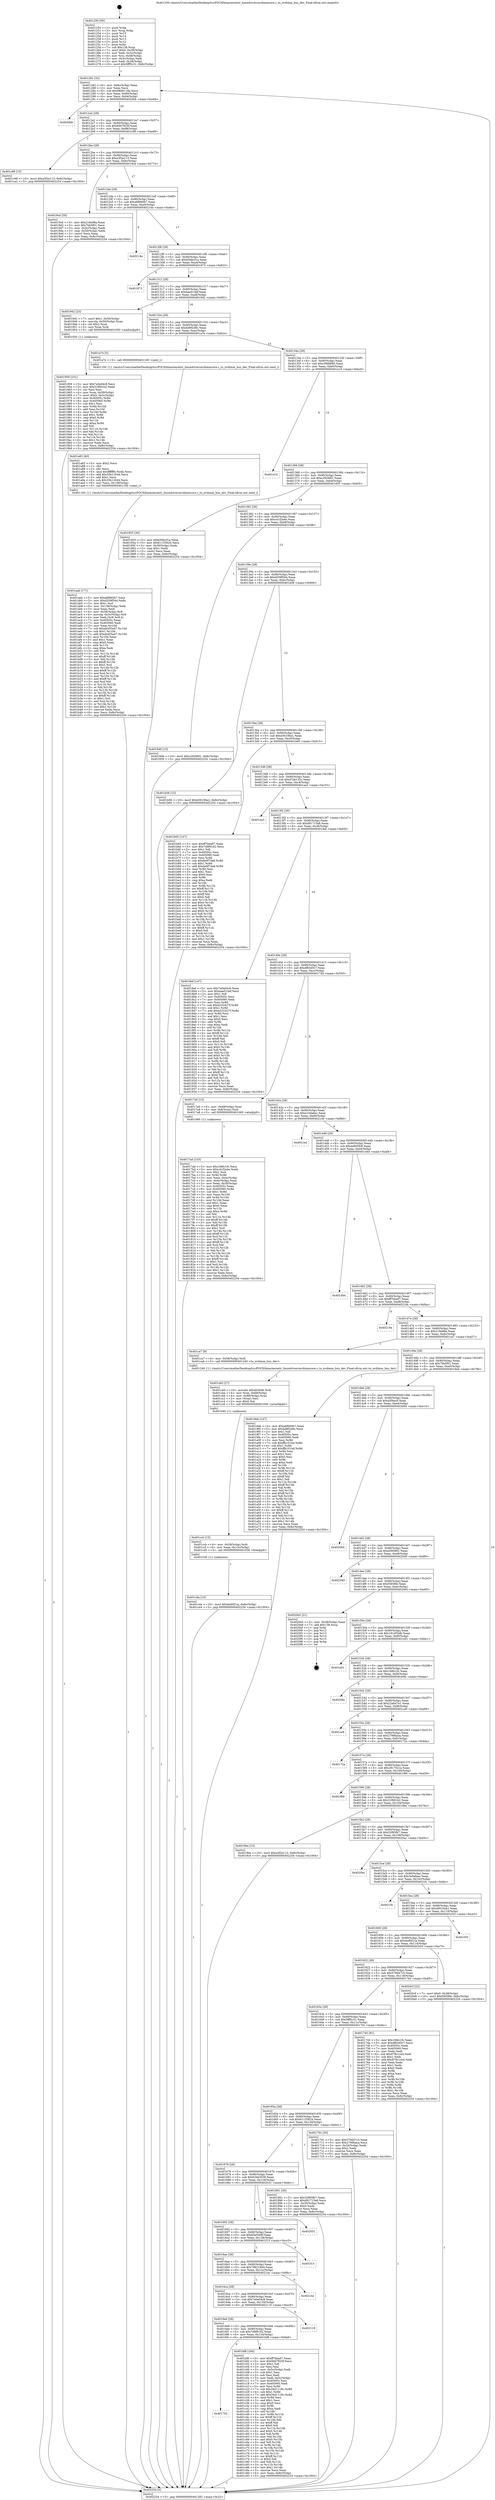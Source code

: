 digraph "0x401250" {
  label = "0x401250 (/mnt/c/Users/mathe/Desktop/tcc/POCII/binaries/extr_linuxdriversnvdimmcore.c_to_nvdimm_bus_dev_Final-ollvm.out::main(0))"
  labelloc = "t"
  node[shape=record]

  Entry [label="",width=0.3,height=0.3,shape=circle,fillcolor=black,style=filled]
  "0x401282" [label="{
     0x401282 [32]\l
     | [instrs]\l
     &nbsp;&nbsp;0x401282 \<+6\>: mov -0x8c(%rbp),%eax\l
     &nbsp;&nbsp;0x401288 \<+2\>: mov %eax,%ecx\l
     &nbsp;&nbsp;0x40128a \<+6\>: sub $0x9848118e,%ecx\l
     &nbsp;&nbsp;0x401290 \<+6\>: mov %eax,-0x90(%rbp)\l
     &nbsp;&nbsp;0x401296 \<+6\>: mov %ecx,-0x94(%rbp)\l
     &nbsp;&nbsp;0x40129c \<+6\>: je 00000000004020bb \<main+0xe6b\>\l
  }"]
  "0x4020bb" [label="{
     0x4020bb\l
  }", style=dashed]
  "0x4012a2" [label="{
     0x4012a2 [28]\l
     | [instrs]\l
     &nbsp;&nbsp;0x4012a2 \<+5\>: jmp 00000000004012a7 \<main+0x57\>\l
     &nbsp;&nbsp;0x4012a7 \<+6\>: mov -0x90(%rbp),%eax\l
     &nbsp;&nbsp;0x4012ad \<+5\>: sub $0x9dd7825f,%eax\l
     &nbsp;&nbsp;0x4012b2 \<+6\>: mov %eax,-0x98(%rbp)\l
     &nbsp;&nbsp;0x4012b8 \<+6\>: je 0000000000401c98 \<main+0xa48\>\l
  }"]
  Exit [label="",width=0.3,height=0.3,shape=circle,fillcolor=black,style=filled,peripheries=2]
  "0x401c98" [label="{
     0x401c98 [15]\l
     | [instrs]\l
     &nbsp;&nbsp;0x401c98 \<+10\>: movl $0xa3f2e113,-0x8c(%rbp)\l
     &nbsp;&nbsp;0x401ca2 \<+5\>: jmp 0000000000402254 \<main+0x1004\>\l
  }"]
  "0x4012be" [label="{
     0x4012be [28]\l
     | [instrs]\l
     &nbsp;&nbsp;0x4012be \<+5\>: jmp 00000000004012c3 \<main+0x73\>\l
     &nbsp;&nbsp;0x4012c3 \<+6\>: mov -0x90(%rbp),%eax\l
     &nbsp;&nbsp;0x4012c9 \<+5\>: sub $0xa3f2e113,%eax\l
     &nbsp;&nbsp;0x4012ce \<+6\>: mov %eax,-0x9c(%rbp)\l
     &nbsp;&nbsp;0x4012d4 \<+6\>: je 00000000004019cd \<main+0x77d\>\l
  }"]
  "0x401cda" [label="{
     0x401cda [15]\l
     | [instrs]\l
     &nbsp;&nbsp;0x401cda \<+10\>: movl $0x4ed0f1ca,-0x8c(%rbp)\l
     &nbsp;&nbsp;0x401ce4 \<+5\>: jmp 0000000000402254 \<main+0x1004\>\l
  }"]
  "0x4019cd" [label="{
     0x4019cd [30]\l
     | [instrs]\l
     &nbsp;&nbsp;0x4019cd \<+5\>: mov $0x218e98a,%eax\l
     &nbsp;&nbsp;0x4019d2 \<+5\>: mov $0x7bb5f01,%ecx\l
     &nbsp;&nbsp;0x4019d7 \<+3\>: mov -0x5c(%rbp),%edx\l
     &nbsp;&nbsp;0x4019da \<+3\>: cmp -0x50(%rbp),%edx\l
     &nbsp;&nbsp;0x4019dd \<+3\>: cmovl %ecx,%eax\l
     &nbsp;&nbsp;0x4019e0 \<+6\>: mov %eax,-0x8c(%rbp)\l
     &nbsp;&nbsp;0x4019e6 \<+5\>: jmp 0000000000402254 \<main+0x1004\>\l
  }"]
  "0x4012da" [label="{
     0x4012da [28]\l
     | [instrs]\l
     &nbsp;&nbsp;0x4012da \<+5\>: jmp 00000000004012df \<main+0x8f\>\l
     &nbsp;&nbsp;0x4012df \<+6\>: mov -0x90(%rbp),%eax\l
     &nbsp;&nbsp;0x4012e5 \<+5\>: sub $0xa6f660b7,%eax\l
     &nbsp;&nbsp;0x4012ea \<+6\>: mov %eax,-0xa0(%rbp)\l
     &nbsp;&nbsp;0x4012f0 \<+6\>: je 000000000040214a \<main+0xefa\>\l
  }"]
  "0x401ccb" [label="{
     0x401ccb [15]\l
     | [instrs]\l
     &nbsp;&nbsp;0x401ccb \<+4\>: mov -0x58(%rbp),%rdi\l
     &nbsp;&nbsp;0x401ccf \<+6\>: mov %eax,-0x13c(%rbp)\l
     &nbsp;&nbsp;0x401cd5 \<+5\>: call 0000000000401030 \<free@plt\>\l
     | [calls]\l
     &nbsp;&nbsp;0x401030 \{1\} (unknown)\l
  }"]
  "0x40214a" [label="{
     0x40214a\l
  }", style=dashed]
  "0x4012f6" [label="{
     0x4012f6 [28]\l
     | [instrs]\l
     &nbsp;&nbsp;0x4012f6 \<+5\>: jmp 00000000004012fb \<main+0xab\>\l
     &nbsp;&nbsp;0x4012fb \<+6\>: mov -0x90(%rbp),%eax\l
     &nbsp;&nbsp;0x401301 \<+5\>: sub $0xb56bcf1a,%eax\l
     &nbsp;&nbsp;0x401306 \<+6\>: mov %eax,-0xa4(%rbp)\l
     &nbsp;&nbsp;0x40130c \<+6\>: je 0000000000401873 \<main+0x623\>\l
  }"]
  "0x401cb0" [label="{
     0x401cb0 [27]\l
     | [instrs]\l
     &nbsp;&nbsp;0x401cb0 \<+10\>: movabs $0x4030d6,%rdi\l
     &nbsp;&nbsp;0x401cba \<+4\>: mov %rax,-0x68(%rbp)\l
     &nbsp;&nbsp;0x401cbe \<+4\>: mov -0x68(%rbp),%rax\l
     &nbsp;&nbsp;0x401cc2 \<+2\>: mov (%rax),%esi\l
     &nbsp;&nbsp;0x401cc4 \<+2\>: mov $0x0,%al\l
     &nbsp;&nbsp;0x401cc6 \<+5\>: call 0000000000401040 \<printf@plt\>\l
     | [calls]\l
     &nbsp;&nbsp;0x401040 \{1\} (unknown)\l
  }"]
  "0x401873" [label="{
     0x401873\l
  }", style=dashed]
  "0x401312" [label="{
     0x401312 [28]\l
     | [instrs]\l
     &nbsp;&nbsp;0x401312 \<+5\>: jmp 0000000000401317 \<main+0xc7\>\l
     &nbsp;&nbsp;0x401317 \<+6\>: mov -0x90(%rbp),%eax\l
     &nbsp;&nbsp;0x40131d \<+5\>: sub $0xbae014ef,%eax\l
     &nbsp;&nbsp;0x401322 \<+6\>: mov %eax,-0xa8(%rbp)\l
     &nbsp;&nbsp;0x401328 \<+6\>: je 0000000000401942 \<main+0x6f2\>\l
  }"]
  "0x401702" [label="{
     0x401702\l
  }", style=dashed]
  "0x401942" [label="{
     0x401942 [23]\l
     | [instrs]\l
     &nbsp;&nbsp;0x401942 \<+7\>: movl $0x1,-0x50(%rbp)\l
     &nbsp;&nbsp;0x401949 \<+4\>: movslq -0x50(%rbp),%rax\l
     &nbsp;&nbsp;0x40194d \<+4\>: shl $0x2,%rax\l
     &nbsp;&nbsp;0x401951 \<+3\>: mov %rax,%rdi\l
     &nbsp;&nbsp;0x401954 \<+5\>: call 0000000000401050 \<malloc@plt\>\l
     | [calls]\l
     &nbsp;&nbsp;0x401050 \{1\} (unknown)\l
  }"]
  "0x40132e" [label="{
     0x40132e [28]\l
     | [instrs]\l
     &nbsp;&nbsp;0x40132e \<+5\>: jmp 0000000000401333 \<main+0xe3\>\l
     &nbsp;&nbsp;0x401333 \<+6\>: mov -0x90(%rbp),%eax\l
     &nbsp;&nbsp;0x401339 \<+5\>: sub $0xbd9f2d6c,%eax\l
     &nbsp;&nbsp;0x40133e \<+6\>: mov %eax,-0xac(%rbp)\l
     &nbsp;&nbsp;0x401344 \<+6\>: je 0000000000401a7e \<main+0x82e\>\l
  }"]
  "0x401bf8" [label="{
     0x401bf8 [160]\l
     | [instrs]\l
     &nbsp;&nbsp;0x401bf8 \<+5\>: mov $0xff7bba97,%eax\l
     &nbsp;&nbsp;0x401bfd \<+5\>: mov $0x9dd7825f,%ecx\l
     &nbsp;&nbsp;0x401c02 \<+2\>: mov $0x1,%dl\l
     &nbsp;&nbsp;0x401c04 \<+2\>: xor %esi,%esi\l
     &nbsp;&nbsp;0x401c06 \<+3\>: mov -0x5c(%rbp),%edi\l
     &nbsp;&nbsp;0x401c09 \<+3\>: sub $0x1,%esi\l
     &nbsp;&nbsp;0x401c0c \<+2\>: sub %esi,%edi\l
     &nbsp;&nbsp;0x401c0e \<+3\>: mov %edi,-0x5c(%rbp)\l
     &nbsp;&nbsp;0x401c11 \<+7\>: mov 0x40505c,%esi\l
     &nbsp;&nbsp;0x401c18 \<+7\>: mov 0x405060,%edi\l
     &nbsp;&nbsp;0x401c1f \<+3\>: mov %esi,%r8d\l
     &nbsp;&nbsp;0x401c22 \<+7\>: sub $0x34d1118c,%r8d\l
     &nbsp;&nbsp;0x401c29 \<+4\>: sub $0x1,%r8d\l
     &nbsp;&nbsp;0x401c2d \<+7\>: add $0x34d1118c,%r8d\l
     &nbsp;&nbsp;0x401c34 \<+4\>: imul %r8d,%esi\l
     &nbsp;&nbsp;0x401c38 \<+3\>: and $0x1,%esi\l
     &nbsp;&nbsp;0x401c3b \<+3\>: cmp $0x0,%esi\l
     &nbsp;&nbsp;0x401c3e \<+4\>: sete %r9b\l
     &nbsp;&nbsp;0x401c42 \<+3\>: cmp $0xa,%edi\l
     &nbsp;&nbsp;0x401c45 \<+4\>: setl %r10b\l
     &nbsp;&nbsp;0x401c49 \<+3\>: mov %r9b,%r11b\l
     &nbsp;&nbsp;0x401c4c \<+4\>: xor $0xff,%r11b\l
     &nbsp;&nbsp;0x401c50 \<+3\>: mov %r10b,%bl\l
     &nbsp;&nbsp;0x401c53 \<+3\>: xor $0xff,%bl\l
     &nbsp;&nbsp;0x401c56 \<+3\>: xor $0x0,%dl\l
     &nbsp;&nbsp;0x401c59 \<+3\>: mov %r11b,%r14b\l
     &nbsp;&nbsp;0x401c5c \<+4\>: and $0x0,%r14b\l
     &nbsp;&nbsp;0x401c60 \<+3\>: and %dl,%r9b\l
     &nbsp;&nbsp;0x401c63 \<+3\>: mov %bl,%r15b\l
     &nbsp;&nbsp;0x401c66 \<+4\>: and $0x0,%r15b\l
     &nbsp;&nbsp;0x401c6a \<+3\>: and %dl,%r10b\l
     &nbsp;&nbsp;0x401c6d \<+3\>: or %r9b,%r14b\l
     &nbsp;&nbsp;0x401c70 \<+3\>: or %r10b,%r15b\l
     &nbsp;&nbsp;0x401c73 \<+3\>: xor %r15b,%r14b\l
     &nbsp;&nbsp;0x401c76 \<+3\>: or %bl,%r11b\l
     &nbsp;&nbsp;0x401c79 \<+4\>: xor $0xff,%r11b\l
     &nbsp;&nbsp;0x401c7d \<+3\>: or $0x0,%dl\l
     &nbsp;&nbsp;0x401c80 \<+3\>: and %dl,%r11b\l
     &nbsp;&nbsp;0x401c83 \<+3\>: or %r11b,%r14b\l
     &nbsp;&nbsp;0x401c86 \<+4\>: test $0x1,%r14b\l
     &nbsp;&nbsp;0x401c8a \<+3\>: cmovne %ecx,%eax\l
     &nbsp;&nbsp;0x401c8d \<+6\>: mov %eax,-0x8c(%rbp)\l
     &nbsp;&nbsp;0x401c93 \<+5\>: jmp 0000000000402254 \<main+0x1004\>\l
  }"]
  "0x401a7e" [label="{
     0x401a7e [5]\l
     | [instrs]\l
     &nbsp;&nbsp;0x401a7e \<+5\>: call 0000000000401160 \<next_i\>\l
     | [calls]\l
     &nbsp;&nbsp;0x401160 \{1\} (/mnt/c/Users/mathe/Desktop/tcc/POCII/binaries/extr_linuxdriversnvdimmcore.c_to_nvdimm_bus_dev_Final-ollvm.out::next_i)\l
  }"]
  "0x40134a" [label="{
     0x40134a [28]\l
     | [instrs]\l
     &nbsp;&nbsp;0x40134a \<+5\>: jmp 000000000040134f \<main+0xff\>\l
     &nbsp;&nbsp;0x40134f \<+6\>: mov -0x90(%rbp),%eax\l
     &nbsp;&nbsp;0x401355 \<+5\>: sub $0xc06fd660,%eax\l
     &nbsp;&nbsp;0x40135a \<+6\>: mov %eax,-0xb0(%rbp)\l
     &nbsp;&nbsp;0x401360 \<+6\>: je 0000000000401e10 \<main+0xbc0\>\l
  }"]
  "0x4016e6" [label="{
     0x4016e6 [28]\l
     | [instrs]\l
     &nbsp;&nbsp;0x4016e6 \<+5\>: jmp 00000000004016eb \<main+0x49b\>\l
     &nbsp;&nbsp;0x4016eb \<+6\>: mov -0x90(%rbp),%eax\l
     &nbsp;&nbsp;0x4016f1 \<+5\>: sub $0x7d9f9162,%eax\l
     &nbsp;&nbsp;0x4016f6 \<+6\>: mov %eax,-0x134(%rbp)\l
     &nbsp;&nbsp;0x4016fc \<+6\>: je 0000000000401bf8 \<main+0x9a8\>\l
  }"]
  "0x401e10" [label="{
     0x401e10\l
  }", style=dashed]
  "0x401366" [label="{
     0x401366 [28]\l
     | [instrs]\l
     &nbsp;&nbsp;0x401366 \<+5\>: jmp 000000000040136b \<main+0x11b\>\l
     &nbsp;&nbsp;0x40136b \<+6\>: mov -0x90(%rbp),%eax\l
     &nbsp;&nbsp;0x401371 \<+5\>: sub $0xc29266f1,%eax\l
     &nbsp;&nbsp;0x401376 \<+6\>: mov %eax,-0xb4(%rbp)\l
     &nbsp;&nbsp;0x40137c \<+6\>: je 0000000000401855 \<main+0x605\>\l
  }"]
  "0x402119" [label="{
     0x402119\l
  }", style=dashed]
  "0x401855" [label="{
     0x401855 [30]\l
     | [instrs]\l
     &nbsp;&nbsp;0x401855 \<+5\>: mov $0xb56bcf1a,%eax\l
     &nbsp;&nbsp;0x40185a \<+5\>: mov $0x61155624,%ecx\l
     &nbsp;&nbsp;0x40185f \<+3\>: mov -0x30(%rbp),%edx\l
     &nbsp;&nbsp;0x401862 \<+3\>: cmp $0x1,%edx\l
     &nbsp;&nbsp;0x401865 \<+3\>: cmovl %ecx,%eax\l
     &nbsp;&nbsp;0x401868 \<+6\>: mov %eax,-0x8c(%rbp)\l
     &nbsp;&nbsp;0x40186e \<+5\>: jmp 0000000000402254 \<main+0x1004\>\l
  }"]
  "0x401382" [label="{
     0x401382 [28]\l
     | [instrs]\l
     &nbsp;&nbsp;0x401382 \<+5\>: jmp 0000000000401387 \<main+0x137\>\l
     &nbsp;&nbsp;0x401387 \<+6\>: mov -0x90(%rbp),%eax\l
     &nbsp;&nbsp;0x40138d \<+5\>: sub $0xc41f2e4e,%eax\l
     &nbsp;&nbsp;0x401392 \<+6\>: mov %eax,-0xb8(%rbp)\l
     &nbsp;&nbsp;0x401398 \<+6\>: je 0000000000401846 \<main+0x5f6\>\l
  }"]
  "0x4016ca" [label="{
     0x4016ca [28]\l
     | [instrs]\l
     &nbsp;&nbsp;0x4016ca \<+5\>: jmp 00000000004016cf \<main+0x47f\>\l
     &nbsp;&nbsp;0x4016cf \<+6\>: mov -0x90(%rbp),%eax\l
     &nbsp;&nbsp;0x4016d5 \<+5\>: sub $0x7a0a04c8,%eax\l
     &nbsp;&nbsp;0x4016da \<+6\>: mov %eax,-0x130(%rbp)\l
     &nbsp;&nbsp;0x4016e0 \<+6\>: je 0000000000402119 \<main+0xec9\>\l
  }"]
  "0x401846" [label="{
     0x401846 [15]\l
     | [instrs]\l
     &nbsp;&nbsp;0x401846 \<+10\>: movl $0xc29266f1,-0x8c(%rbp)\l
     &nbsp;&nbsp;0x401850 \<+5\>: jmp 0000000000402254 \<main+0x1004\>\l
  }"]
  "0x40139e" [label="{
     0x40139e [28]\l
     | [instrs]\l
     &nbsp;&nbsp;0x40139e \<+5\>: jmp 00000000004013a3 \<main+0x153\>\l
     &nbsp;&nbsp;0x4013a3 \<+6\>: mov -0x90(%rbp),%eax\l
     &nbsp;&nbsp;0x4013a9 \<+5\>: sub $0xd209f544,%eax\l
     &nbsp;&nbsp;0x4013ae \<+6\>: mov %eax,-0xbc(%rbp)\l
     &nbsp;&nbsp;0x4013b4 \<+6\>: je 0000000000401b56 \<main+0x906\>\l
  }"]
  "0x4021bc" [label="{
     0x4021bc\l
  }", style=dashed]
  "0x401b56" [label="{
     0x401b56 [15]\l
     | [instrs]\l
     &nbsp;&nbsp;0x401b56 \<+10\>: movl $0xd3619ba1,-0x8c(%rbp)\l
     &nbsp;&nbsp;0x401b60 \<+5\>: jmp 0000000000402254 \<main+0x1004\>\l
  }"]
  "0x4013ba" [label="{
     0x4013ba [28]\l
     | [instrs]\l
     &nbsp;&nbsp;0x4013ba \<+5\>: jmp 00000000004013bf \<main+0x16f\>\l
     &nbsp;&nbsp;0x4013bf \<+6\>: mov -0x90(%rbp),%eax\l
     &nbsp;&nbsp;0x4013c5 \<+5\>: sub $0xd3619ba1,%eax\l
     &nbsp;&nbsp;0x4013ca \<+6\>: mov %eax,-0xc0(%rbp)\l
     &nbsp;&nbsp;0x4013d0 \<+6\>: je 0000000000401b65 \<main+0x915\>\l
  }"]
  "0x4016ae" [label="{
     0x4016ae [28]\l
     | [instrs]\l
     &nbsp;&nbsp;0x4016ae \<+5\>: jmp 00000000004016b3 \<main+0x463\>\l
     &nbsp;&nbsp;0x4016b3 \<+6\>: mov -0x90(%rbp),%eax\l
     &nbsp;&nbsp;0x4016b9 \<+5\>: sub $0x79821944,%eax\l
     &nbsp;&nbsp;0x4016be \<+6\>: mov %eax,-0x12c(%rbp)\l
     &nbsp;&nbsp;0x4016c4 \<+6\>: je 00000000004021bc \<main+0xf6c\>\l
  }"]
  "0x401b65" [label="{
     0x401b65 [147]\l
     | [instrs]\l
     &nbsp;&nbsp;0x401b65 \<+5\>: mov $0xff7bba97,%eax\l
     &nbsp;&nbsp;0x401b6a \<+5\>: mov $0x7d9f9162,%ecx\l
     &nbsp;&nbsp;0x401b6f \<+2\>: mov $0x1,%dl\l
     &nbsp;&nbsp;0x401b71 \<+7\>: mov 0x40505c,%esi\l
     &nbsp;&nbsp;0x401b78 \<+7\>: mov 0x405060,%edi\l
     &nbsp;&nbsp;0x401b7f \<+3\>: mov %esi,%r8d\l
     &nbsp;&nbsp;0x401b82 \<+7\>: sub $0xde0f7da8,%r8d\l
     &nbsp;&nbsp;0x401b89 \<+4\>: sub $0x1,%r8d\l
     &nbsp;&nbsp;0x401b8d \<+7\>: add $0xde0f7da8,%r8d\l
     &nbsp;&nbsp;0x401b94 \<+4\>: imul %r8d,%esi\l
     &nbsp;&nbsp;0x401b98 \<+3\>: and $0x1,%esi\l
     &nbsp;&nbsp;0x401b9b \<+3\>: cmp $0x0,%esi\l
     &nbsp;&nbsp;0x401b9e \<+4\>: sete %r9b\l
     &nbsp;&nbsp;0x401ba2 \<+3\>: cmp $0xa,%edi\l
     &nbsp;&nbsp;0x401ba5 \<+4\>: setl %r10b\l
     &nbsp;&nbsp;0x401ba9 \<+3\>: mov %r9b,%r11b\l
     &nbsp;&nbsp;0x401bac \<+4\>: xor $0xff,%r11b\l
     &nbsp;&nbsp;0x401bb0 \<+3\>: mov %r10b,%bl\l
     &nbsp;&nbsp;0x401bb3 \<+3\>: xor $0xff,%bl\l
     &nbsp;&nbsp;0x401bb6 \<+3\>: xor $0x0,%dl\l
     &nbsp;&nbsp;0x401bb9 \<+3\>: mov %r11b,%r14b\l
     &nbsp;&nbsp;0x401bbc \<+4\>: and $0x0,%r14b\l
     &nbsp;&nbsp;0x401bc0 \<+3\>: and %dl,%r9b\l
     &nbsp;&nbsp;0x401bc3 \<+3\>: mov %bl,%r15b\l
     &nbsp;&nbsp;0x401bc6 \<+4\>: and $0x0,%r15b\l
     &nbsp;&nbsp;0x401bca \<+3\>: and %dl,%r10b\l
     &nbsp;&nbsp;0x401bcd \<+3\>: or %r9b,%r14b\l
     &nbsp;&nbsp;0x401bd0 \<+3\>: or %r10b,%r15b\l
     &nbsp;&nbsp;0x401bd3 \<+3\>: xor %r15b,%r14b\l
     &nbsp;&nbsp;0x401bd6 \<+3\>: or %bl,%r11b\l
     &nbsp;&nbsp;0x401bd9 \<+4\>: xor $0xff,%r11b\l
     &nbsp;&nbsp;0x401bdd \<+3\>: or $0x0,%dl\l
     &nbsp;&nbsp;0x401be0 \<+3\>: and %dl,%r11b\l
     &nbsp;&nbsp;0x401be3 \<+3\>: or %r11b,%r14b\l
     &nbsp;&nbsp;0x401be6 \<+4\>: test $0x1,%r14b\l
     &nbsp;&nbsp;0x401bea \<+3\>: cmovne %ecx,%eax\l
     &nbsp;&nbsp;0x401bed \<+6\>: mov %eax,-0x8c(%rbp)\l
     &nbsp;&nbsp;0x401bf3 \<+5\>: jmp 0000000000402254 \<main+0x1004\>\l
  }"]
  "0x4013d6" [label="{
     0x4013d6 [28]\l
     | [instrs]\l
     &nbsp;&nbsp;0x4013d6 \<+5\>: jmp 00000000004013db \<main+0x18b\>\l
     &nbsp;&nbsp;0x4013db \<+6\>: mov -0x90(%rbp),%eax\l
     &nbsp;&nbsp;0x4013e1 \<+5\>: sub $0xd7ab132c,%eax\l
     &nbsp;&nbsp;0x4013e6 \<+6\>: mov %eax,-0xc4(%rbp)\l
     &nbsp;&nbsp;0x4013ec \<+6\>: je 0000000000401ea3 \<main+0xc53\>\l
  }"]
  "0x401f15" [label="{
     0x401f15\l
  }", style=dashed]
  "0x401ea3" [label="{
     0x401ea3\l
  }", style=dashed]
  "0x4013f2" [label="{
     0x4013f2 [28]\l
     | [instrs]\l
     &nbsp;&nbsp;0x4013f2 \<+5\>: jmp 00000000004013f7 \<main+0x1a7\>\l
     &nbsp;&nbsp;0x4013f7 \<+6\>: mov -0x90(%rbp),%eax\l
     &nbsp;&nbsp;0x4013fd \<+5\>: sub $0xd91715a8,%eax\l
     &nbsp;&nbsp;0x401402 \<+6\>: mov %eax,-0xc8(%rbp)\l
     &nbsp;&nbsp;0x401408 \<+6\>: je 00000000004018af \<main+0x65f\>\l
  }"]
  "0x401692" [label="{
     0x401692 [28]\l
     | [instrs]\l
     &nbsp;&nbsp;0x401692 \<+5\>: jmp 0000000000401697 \<main+0x447\>\l
     &nbsp;&nbsp;0x401697 \<+6\>: mov -0x90(%rbp),%eax\l
     &nbsp;&nbsp;0x40169d \<+5\>: sub $0x65ef3d9f,%eax\l
     &nbsp;&nbsp;0x4016a2 \<+6\>: mov %eax,-0x128(%rbp)\l
     &nbsp;&nbsp;0x4016a8 \<+6\>: je 0000000000401f15 \<main+0xcc5\>\l
  }"]
  "0x4018af" [label="{
     0x4018af [147]\l
     | [instrs]\l
     &nbsp;&nbsp;0x4018af \<+5\>: mov $0x7a0a04c8,%eax\l
     &nbsp;&nbsp;0x4018b4 \<+5\>: mov $0xbae014ef,%ecx\l
     &nbsp;&nbsp;0x4018b9 \<+2\>: mov $0x1,%dl\l
     &nbsp;&nbsp;0x4018bb \<+7\>: mov 0x40505c,%esi\l
     &nbsp;&nbsp;0x4018c2 \<+7\>: mov 0x405060,%edi\l
     &nbsp;&nbsp;0x4018c9 \<+3\>: mov %esi,%r8d\l
     &nbsp;&nbsp;0x4018cc \<+7\>: sub $0xb232427f,%r8d\l
     &nbsp;&nbsp;0x4018d3 \<+4\>: sub $0x1,%r8d\l
     &nbsp;&nbsp;0x4018d7 \<+7\>: add $0xb232427f,%r8d\l
     &nbsp;&nbsp;0x4018de \<+4\>: imul %r8d,%esi\l
     &nbsp;&nbsp;0x4018e2 \<+3\>: and $0x1,%esi\l
     &nbsp;&nbsp;0x4018e5 \<+3\>: cmp $0x0,%esi\l
     &nbsp;&nbsp;0x4018e8 \<+4\>: sete %r9b\l
     &nbsp;&nbsp;0x4018ec \<+3\>: cmp $0xa,%edi\l
     &nbsp;&nbsp;0x4018ef \<+4\>: setl %r10b\l
     &nbsp;&nbsp;0x4018f3 \<+3\>: mov %r9b,%r11b\l
     &nbsp;&nbsp;0x4018f6 \<+4\>: xor $0xff,%r11b\l
     &nbsp;&nbsp;0x4018fa \<+3\>: mov %r10b,%bl\l
     &nbsp;&nbsp;0x4018fd \<+3\>: xor $0xff,%bl\l
     &nbsp;&nbsp;0x401900 \<+3\>: xor $0x0,%dl\l
     &nbsp;&nbsp;0x401903 \<+3\>: mov %r11b,%r14b\l
     &nbsp;&nbsp;0x401906 \<+4\>: and $0x0,%r14b\l
     &nbsp;&nbsp;0x40190a \<+3\>: and %dl,%r9b\l
     &nbsp;&nbsp;0x40190d \<+3\>: mov %bl,%r15b\l
     &nbsp;&nbsp;0x401910 \<+4\>: and $0x0,%r15b\l
     &nbsp;&nbsp;0x401914 \<+3\>: and %dl,%r10b\l
     &nbsp;&nbsp;0x401917 \<+3\>: or %r9b,%r14b\l
     &nbsp;&nbsp;0x40191a \<+3\>: or %r10b,%r15b\l
     &nbsp;&nbsp;0x40191d \<+3\>: xor %r15b,%r14b\l
     &nbsp;&nbsp;0x401920 \<+3\>: or %bl,%r11b\l
     &nbsp;&nbsp;0x401923 \<+4\>: xor $0xff,%r11b\l
     &nbsp;&nbsp;0x401927 \<+3\>: or $0x0,%dl\l
     &nbsp;&nbsp;0x40192a \<+3\>: and %dl,%r11b\l
     &nbsp;&nbsp;0x40192d \<+3\>: or %r11b,%r14b\l
     &nbsp;&nbsp;0x401930 \<+4\>: test $0x1,%r14b\l
     &nbsp;&nbsp;0x401934 \<+3\>: cmovne %ecx,%eax\l
     &nbsp;&nbsp;0x401937 \<+6\>: mov %eax,-0x8c(%rbp)\l
     &nbsp;&nbsp;0x40193d \<+5\>: jmp 0000000000402254 \<main+0x1004\>\l
  }"]
  "0x40140e" [label="{
     0x40140e [28]\l
     | [instrs]\l
     &nbsp;&nbsp;0x40140e \<+5\>: jmp 0000000000401413 \<main+0x1c3\>\l
     &nbsp;&nbsp;0x401413 \<+6\>: mov -0x90(%rbp),%eax\l
     &nbsp;&nbsp;0x401419 \<+5\>: sub $0xdf63d5c7,%eax\l
     &nbsp;&nbsp;0x40141e \<+6\>: mov %eax,-0xcc(%rbp)\l
     &nbsp;&nbsp;0x401424 \<+6\>: je 00000000004017a0 \<main+0x550\>\l
  }"]
  "0x402031" [label="{
     0x402031\l
  }", style=dashed]
  "0x4017a0" [label="{
     0x4017a0 [13]\l
     | [instrs]\l
     &nbsp;&nbsp;0x4017a0 \<+4\>: mov -0x48(%rbp),%rax\l
     &nbsp;&nbsp;0x4017a4 \<+4\>: mov 0x8(%rax),%rdi\l
     &nbsp;&nbsp;0x4017a8 \<+5\>: call 0000000000401060 \<atoi@plt\>\l
     | [calls]\l
     &nbsp;&nbsp;0x401060 \{1\} (unknown)\l
  }"]
  "0x40142a" [label="{
     0x40142a [28]\l
     | [instrs]\l
     &nbsp;&nbsp;0x40142a \<+5\>: jmp 000000000040142f \<main+0x1df\>\l
     &nbsp;&nbsp;0x40142f \<+6\>: mov -0x90(%rbp),%eax\l
     &nbsp;&nbsp;0x401435 \<+5\>: sub $0xe10da6ec,%eax\l
     &nbsp;&nbsp;0x40143a \<+6\>: mov %eax,-0xd0(%rbp)\l
     &nbsp;&nbsp;0x401440 \<+6\>: je 00000000004021ed \<main+0xf9d\>\l
  }"]
  "0x401aab" [label="{
     0x401aab [171]\l
     | [instrs]\l
     &nbsp;&nbsp;0x401aab \<+5\>: mov $0xa6f660b7,%ecx\l
     &nbsp;&nbsp;0x401ab0 \<+5\>: mov $0xd209f544,%edx\l
     &nbsp;&nbsp;0x401ab5 \<+3\>: mov $0x1,%sil\l
     &nbsp;&nbsp;0x401ab8 \<+6\>: mov -0x138(%rbp),%edi\l
     &nbsp;&nbsp;0x401abe \<+3\>: imul %eax,%edi\l
     &nbsp;&nbsp;0x401ac1 \<+4\>: mov -0x58(%rbp),%r8\l
     &nbsp;&nbsp;0x401ac5 \<+4\>: movslq -0x5c(%rbp),%r9\l
     &nbsp;&nbsp;0x401ac9 \<+4\>: mov %edi,(%r8,%r9,4)\l
     &nbsp;&nbsp;0x401acd \<+7\>: mov 0x40505c,%eax\l
     &nbsp;&nbsp;0x401ad4 \<+7\>: mov 0x405060,%edi\l
     &nbsp;&nbsp;0x401adb \<+3\>: mov %eax,%r10d\l
     &nbsp;&nbsp;0x401ade \<+7\>: sub $0xab455e47,%r10d\l
     &nbsp;&nbsp;0x401ae5 \<+4\>: sub $0x1,%r10d\l
     &nbsp;&nbsp;0x401ae9 \<+7\>: add $0xab455e47,%r10d\l
     &nbsp;&nbsp;0x401af0 \<+4\>: imul %r10d,%eax\l
     &nbsp;&nbsp;0x401af4 \<+3\>: and $0x1,%eax\l
     &nbsp;&nbsp;0x401af7 \<+3\>: cmp $0x0,%eax\l
     &nbsp;&nbsp;0x401afa \<+4\>: sete %r11b\l
     &nbsp;&nbsp;0x401afe \<+3\>: cmp $0xa,%edi\l
     &nbsp;&nbsp;0x401b01 \<+3\>: setl %bl\l
     &nbsp;&nbsp;0x401b04 \<+3\>: mov %r11b,%r14b\l
     &nbsp;&nbsp;0x401b07 \<+4\>: xor $0xff,%r14b\l
     &nbsp;&nbsp;0x401b0b \<+3\>: mov %bl,%r15b\l
     &nbsp;&nbsp;0x401b0e \<+4\>: xor $0xff,%r15b\l
     &nbsp;&nbsp;0x401b12 \<+4\>: xor $0x1,%sil\l
     &nbsp;&nbsp;0x401b16 \<+3\>: mov %r14b,%r12b\l
     &nbsp;&nbsp;0x401b19 \<+4\>: and $0xff,%r12b\l
     &nbsp;&nbsp;0x401b1d \<+3\>: and %sil,%r11b\l
     &nbsp;&nbsp;0x401b20 \<+3\>: mov %r15b,%r13b\l
     &nbsp;&nbsp;0x401b23 \<+4\>: and $0xff,%r13b\l
     &nbsp;&nbsp;0x401b27 \<+3\>: and %sil,%bl\l
     &nbsp;&nbsp;0x401b2a \<+3\>: or %r11b,%r12b\l
     &nbsp;&nbsp;0x401b2d \<+3\>: or %bl,%r13b\l
     &nbsp;&nbsp;0x401b30 \<+3\>: xor %r13b,%r12b\l
     &nbsp;&nbsp;0x401b33 \<+3\>: or %r15b,%r14b\l
     &nbsp;&nbsp;0x401b36 \<+4\>: xor $0xff,%r14b\l
     &nbsp;&nbsp;0x401b3a \<+4\>: or $0x1,%sil\l
     &nbsp;&nbsp;0x401b3e \<+3\>: and %sil,%r14b\l
     &nbsp;&nbsp;0x401b41 \<+3\>: or %r14b,%r12b\l
     &nbsp;&nbsp;0x401b44 \<+4\>: test $0x1,%r12b\l
     &nbsp;&nbsp;0x401b48 \<+3\>: cmovne %edx,%ecx\l
     &nbsp;&nbsp;0x401b4b \<+6\>: mov %ecx,-0x8c(%rbp)\l
     &nbsp;&nbsp;0x401b51 \<+5\>: jmp 0000000000402254 \<main+0x1004\>\l
  }"]
  "0x4021ed" [label="{
     0x4021ed\l
  }", style=dashed]
  "0x401446" [label="{
     0x401446 [28]\l
     | [instrs]\l
     &nbsp;&nbsp;0x401446 \<+5\>: jmp 000000000040144b \<main+0x1fb\>\l
     &nbsp;&nbsp;0x40144b \<+6\>: mov -0x90(%rbp),%eax\l
     &nbsp;&nbsp;0x401451 \<+5\>: sub $0xea905fc8,%eax\l
     &nbsp;&nbsp;0x401456 \<+6\>: mov %eax,-0xd4(%rbp)\l
     &nbsp;&nbsp;0x40145c \<+6\>: je 0000000000401d44 \<main+0xaf4\>\l
  }"]
  "0x401a83" [label="{
     0x401a83 [40]\l
     | [instrs]\l
     &nbsp;&nbsp;0x401a83 \<+5\>: mov $0x2,%ecx\l
     &nbsp;&nbsp;0x401a88 \<+1\>: cltd\l
     &nbsp;&nbsp;0x401a89 \<+2\>: idiv %ecx\l
     &nbsp;&nbsp;0x401a8b \<+6\>: imul $0xfffffffe,%edx,%ecx\l
     &nbsp;&nbsp;0x401a91 \<+6\>: add $0x35b12044,%ecx\l
     &nbsp;&nbsp;0x401a97 \<+3\>: add $0x1,%ecx\l
     &nbsp;&nbsp;0x401a9a \<+6\>: sub $0x35b12044,%ecx\l
     &nbsp;&nbsp;0x401aa0 \<+6\>: mov %ecx,-0x138(%rbp)\l
     &nbsp;&nbsp;0x401aa6 \<+5\>: call 0000000000401160 \<next_i\>\l
     | [calls]\l
     &nbsp;&nbsp;0x401160 \{1\} (/mnt/c/Users/mathe/Desktop/tcc/POCII/binaries/extr_linuxdriversnvdimmcore.c_to_nvdimm_bus_dev_Final-ollvm.out::next_i)\l
  }"]
  "0x401d44" [label="{
     0x401d44\l
  }", style=dashed]
  "0x401462" [label="{
     0x401462 [28]\l
     | [instrs]\l
     &nbsp;&nbsp;0x401462 \<+5\>: jmp 0000000000401467 \<main+0x217\>\l
     &nbsp;&nbsp;0x401467 \<+6\>: mov -0x90(%rbp),%eax\l
     &nbsp;&nbsp;0x40146d \<+5\>: sub $0xff7bba97,%eax\l
     &nbsp;&nbsp;0x401472 \<+6\>: mov %eax,-0xd8(%rbp)\l
     &nbsp;&nbsp;0x401478 \<+6\>: je 000000000040219a \<main+0xf4a\>\l
  }"]
  "0x401959" [label="{
     0x401959 [101]\l
     | [instrs]\l
     &nbsp;&nbsp;0x401959 \<+5\>: mov $0x7a0a04c8,%ecx\l
     &nbsp;&nbsp;0x40195e \<+5\>: mov $0x31f691b2,%edx\l
     &nbsp;&nbsp;0x401963 \<+2\>: xor %esi,%esi\l
     &nbsp;&nbsp;0x401965 \<+4\>: mov %rax,-0x58(%rbp)\l
     &nbsp;&nbsp;0x401969 \<+7\>: movl $0x0,-0x5c(%rbp)\l
     &nbsp;&nbsp;0x401970 \<+8\>: mov 0x40505c,%r8d\l
     &nbsp;&nbsp;0x401978 \<+8\>: mov 0x405060,%r9d\l
     &nbsp;&nbsp;0x401980 \<+3\>: sub $0x1,%esi\l
     &nbsp;&nbsp;0x401983 \<+3\>: mov %r8d,%r10d\l
     &nbsp;&nbsp;0x401986 \<+3\>: add %esi,%r10d\l
     &nbsp;&nbsp;0x401989 \<+4\>: imul %r10d,%r8d\l
     &nbsp;&nbsp;0x40198d \<+4\>: and $0x1,%r8d\l
     &nbsp;&nbsp;0x401991 \<+4\>: cmp $0x0,%r8d\l
     &nbsp;&nbsp;0x401995 \<+4\>: sete %r11b\l
     &nbsp;&nbsp;0x401999 \<+4\>: cmp $0xa,%r9d\l
     &nbsp;&nbsp;0x40199d \<+3\>: setl %bl\l
     &nbsp;&nbsp;0x4019a0 \<+3\>: mov %r11b,%r14b\l
     &nbsp;&nbsp;0x4019a3 \<+3\>: and %bl,%r14b\l
     &nbsp;&nbsp;0x4019a6 \<+3\>: xor %bl,%r11b\l
     &nbsp;&nbsp;0x4019a9 \<+3\>: or %r11b,%r14b\l
     &nbsp;&nbsp;0x4019ac \<+4\>: test $0x1,%r14b\l
     &nbsp;&nbsp;0x4019b0 \<+3\>: cmovne %edx,%ecx\l
     &nbsp;&nbsp;0x4019b3 \<+6\>: mov %ecx,-0x8c(%rbp)\l
     &nbsp;&nbsp;0x4019b9 \<+5\>: jmp 0000000000402254 \<main+0x1004\>\l
  }"]
  "0x40219a" [label="{
     0x40219a\l
  }", style=dashed]
  "0x40147e" [label="{
     0x40147e [28]\l
     | [instrs]\l
     &nbsp;&nbsp;0x40147e \<+5\>: jmp 0000000000401483 \<main+0x233\>\l
     &nbsp;&nbsp;0x401483 \<+6\>: mov -0x90(%rbp),%eax\l
     &nbsp;&nbsp;0x401489 \<+5\>: sub $0x218e98a,%eax\l
     &nbsp;&nbsp;0x40148e \<+6\>: mov %eax,-0xdc(%rbp)\l
     &nbsp;&nbsp;0x401494 \<+6\>: je 0000000000401ca7 \<main+0xa57\>\l
  }"]
  "0x401676" [label="{
     0x401676 [28]\l
     | [instrs]\l
     &nbsp;&nbsp;0x401676 \<+5\>: jmp 000000000040167b \<main+0x42b\>\l
     &nbsp;&nbsp;0x40167b \<+6\>: mov -0x90(%rbp),%eax\l
     &nbsp;&nbsp;0x401681 \<+5\>: sub $0x62bb3538,%eax\l
     &nbsp;&nbsp;0x401686 \<+6\>: mov %eax,-0x124(%rbp)\l
     &nbsp;&nbsp;0x40168c \<+6\>: je 0000000000402031 \<main+0xde1\>\l
  }"]
  "0x401ca7" [label="{
     0x401ca7 [9]\l
     | [instrs]\l
     &nbsp;&nbsp;0x401ca7 \<+4\>: mov -0x58(%rbp),%rdi\l
     &nbsp;&nbsp;0x401cab \<+5\>: call 0000000000401240 \<to_nvdimm_bus_dev\>\l
     | [calls]\l
     &nbsp;&nbsp;0x401240 \{1\} (/mnt/c/Users/mathe/Desktop/tcc/POCII/binaries/extr_linuxdriversnvdimmcore.c_to_nvdimm_bus_dev_Final-ollvm.out::to_nvdimm_bus_dev)\l
  }"]
  "0x40149a" [label="{
     0x40149a [28]\l
     | [instrs]\l
     &nbsp;&nbsp;0x40149a \<+5\>: jmp 000000000040149f \<main+0x24f\>\l
     &nbsp;&nbsp;0x40149f \<+6\>: mov -0x90(%rbp),%eax\l
     &nbsp;&nbsp;0x4014a5 \<+5\>: sub $0x7bb5f01,%eax\l
     &nbsp;&nbsp;0x4014aa \<+6\>: mov %eax,-0xe0(%rbp)\l
     &nbsp;&nbsp;0x4014b0 \<+6\>: je 00000000004019eb \<main+0x79b\>\l
  }"]
  "0x401891" [label="{
     0x401891 [30]\l
     | [instrs]\l
     &nbsp;&nbsp;0x401891 \<+5\>: mov $0x32f65fb7,%eax\l
     &nbsp;&nbsp;0x401896 \<+5\>: mov $0xd91715a8,%ecx\l
     &nbsp;&nbsp;0x40189b \<+3\>: mov -0x30(%rbp),%edx\l
     &nbsp;&nbsp;0x40189e \<+3\>: cmp $0x0,%edx\l
     &nbsp;&nbsp;0x4018a1 \<+3\>: cmove %ecx,%eax\l
     &nbsp;&nbsp;0x4018a4 \<+6\>: mov %eax,-0x8c(%rbp)\l
     &nbsp;&nbsp;0x4018aa \<+5\>: jmp 0000000000402254 \<main+0x1004\>\l
  }"]
  "0x4019eb" [label="{
     0x4019eb [147]\l
     | [instrs]\l
     &nbsp;&nbsp;0x4019eb \<+5\>: mov $0xa6f660b7,%eax\l
     &nbsp;&nbsp;0x4019f0 \<+5\>: mov $0xbd9f2d6c,%ecx\l
     &nbsp;&nbsp;0x4019f5 \<+2\>: mov $0x1,%dl\l
     &nbsp;&nbsp;0x4019f7 \<+7\>: mov 0x40505c,%esi\l
     &nbsp;&nbsp;0x4019fe \<+7\>: mov 0x405060,%edi\l
     &nbsp;&nbsp;0x401a05 \<+3\>: mov %esi,%r8d\l
     &nbsp;&nbsp;0x401a08 \<+7\>: sub $0xffb101bd,%r8d\l
     &nbsp;&nbsp;0x401a0f \<+4\>: sub $0x1,%r8d\l
     &nbsp;&nbsp;0x401a13 \<+7\>: add $0xffb101bd,%r8d\l
     &nbsp;&nbsp;0x401a1a \<+4\>: imul %r8d,%esi\l
     &nbsp;&nbsp;0x401a1e \<+3\>: and $0x1,%esi\l
     &nbsp;&nbsp;0x401a21 \<+3\>: cmp $0x0,%esi\l
     &nbsp;&nbsp;0x401a24 \<+4\>: sete %r9b\l
     &nbsp;&nbsp;0x401a28 \<+3\>: cmp $0xa,%edi\l
     &nbsp;&nbsp;0x401a2b \<+4\>: setl %r10b\l
     &nbsp;&nbsp;0x401a2f \<+3\>: mov %r9b,%r11b\l
     &nbsp;&nbsp;0x401a32 \<+4\>: xor $0xff,%r11b\l
     &nbsp;&nbsp;0x401a36 \<+3\>: mov %r10b,%bl\l
     &nbsp;&nbsp;0x401a39 \<+3\>: xor $0xff,%bl\l
     &nbsp;&nbsp;0x401a3c \<+3\>: xor $0x1,%dl\l
     &nbsp;&nbsp;0x401a3f \<+3\>: mov %r11b,%r14b\l
     &nbsp;&nbsp;0x401a42 \<+4\>: and $0xff,%r14b\l
     &nbsp;&nbsp;0x401a46 \<+3\>: and %dl,%r9b\l
     &nbsp;&nbsp;0x401a49 \<+3\>: mov %bl,%r15b\l
     &nbsp;&nbsp;0x401a4c \<+4\>: and $0xff,%r15b\l
     &nbsp;&nbsp;0x401a50 \<+3\>: and %dl,%r10b\l
     &nbsp;&nbsp;0x401a53 \<+3\>: or %r9b,%r14b\l
     &nbsp;&nbsp;0x401a56 \<+3\>: or %r10b,%r15b\l
     &nbsp;&nbsp;0x401a59 \<+3\>: xor %r15b,%r14b\l
     &nbsp;&nbsp;0x401a5c \<+3\>: or %bl,%r11b\l
     &nbsp;&nbsp;0x401a5f \<+4\>: xor $0xff,%r11b\l
     &nbsp;&nbsp;0x401a63 \<+3\>: or $0x1,%dl\l
     &nbsp;&nbsp;0x401a66 \<+3\>: and %dl,%r11b\l
     &nbsp;&nbsp;0x401a69 \<+3\>: or %r11b,%r14b\l
     &nbsp;&nbsp;0x401a6c \<+4\>: test $0x1,%r14b\l
     &nbsp;&nbsp;0x401a70 \<+3\>: cmovne %ecx,%eax\l
     &nbsp;&nbsp;0x401a73 \<+6\>: mov %eax,-0x8c(%rbp)\l
     &nbsp;&nbsp;0x401a79 \<+5\>: jmp 0000000000402254 \<main+0x1004\>\l
  }"]
  "0x4014b6" [label="{
     0x4014b6 [28]\l
     | [instrs]\l
     &nbsp;&nbsp;0x4014b6 \<+5\>: jmp 00000000004014bb \<main+0x26b\>\l
     &nbsp;&nbsp;0x4014bb \<+6\>: mov -0x90(%rbp),%eax\l
     &nbsp;&nbsp;0x4014c1 \<+5\>: sub $0xa5f4ac9,%eax\l
     &nbsp;&nbsp;0x4014c6 \<+6\>: mov %eax,-0xe4(%rbp)\l
     &nbsp;&nbsp;0x4014cc \<+6\>: je 0000000000402064 \<main+0xe14\>\l
  }"]
  "0x4017ad" [label="{
     0x4017ad [153]\l
     | [instrs]\l
     &nbsp;&nbsp;0x4017ad \<+5\>: mov $0x1fd6c1fc,%ecx\l
     &nbsp;&nbsp;0x4017b2 \<+5\>: mov $0xc41f2e4e,%edx\l
     &nbsp;&nbsp;0x4017b7 \<+3\>: mov $0x1,%sil\l
     &nbsp;&nbsp;0x4017ba \<+3\>: xor %r8d,%r8d\l
     &nbsp;&nbsp;0x4017bd \<+3\>: mov %eax,-0x4c(%rbp)\l
     &nbsp;&nbsp;0x4017c0 \<+3\>: mov -0x4c(%rbp),%eax\l
     &nbsp;&nbsp;0x4017c3 \<+3\>: mov %eax,-0x30(%rbp)\l
     &nbsp;&nbsp;0x4017c6 \<+7\>: mov 0x40505c,%eax\l
     &nbsp;&nbsp;0x4017cd \<+8\>: mov 0x405060,%r9d\l
     &nbsp;&nbsp;0x4017d5 \<+4\>: sub $0x1,%r8d\l
     &nbsp;&nbsp;0x4017d9 \<+3\>: mov %eax,%r10d\l
     &nbsp;&nbsp;0x4017dc \<+3\>: add %r8d,%r10d\l
     &nbsp;&nbsp;0x4017df \<+4\>: imul %r10d,%eax\l
     &nbsp;&nbsp;0x4017e3 \<+3\>: and $0x1,%eax\l
     &nbsp;&nbsp;0x4017e6 \<+3\>: cmp $0x0,%eax\l
     &nbsp;&nbsp;0x4017e9 \<+4\>: sete %r11b\l
     &nbsp;&nbsp;0x4017ed \<+4\>: cmp $0xa,%r9d\l
     &nbsp;&nbsp;0x4017f1 \<+3\>: setl %bl\l
     &nbsp;&nbsp;0x4017f4 \<+3\>: mov %r11b,%r14b\l
     &nbsp;&nbsp;0x4017f7 \<+4\>: xor $0xff,%r14b\l
     &nbsp;&nbsp;0x4017fb \<+3\>: mov %bl,%r15b\l
     &nbsp;&nbsp;0x4017fe \<+4\>: xor $0xff,%r15b\l
     &nbsp;&nbsp;0x401802 \<+4\>: xor $0x1,%sil\l
     &nbsp;&nbsp;0x401806 \<+3\>: mov %r14b,%r12b\l
     &nbsp;&nbsp;0x401809 \<+4\>: and $0xff,%r12b\l
     &nbsp;&nbsp;0x40180d \<+3\>: and %sil,%r11b\l
     &nbsp;&nbsp;0x401810 \<+3\>: mov %r15b,%r13b\l
     &nbsp;&nbsp;0x401813 \<+4\>: and $0xff,%r13b\l
     &nbsp;&nbsp;0x401817 \<+3\>: and %sil,%bl\l
     &nbsp;&nbsp;0x40181a \<+3\>: or %r11b,%r12b\l
     &nbsp;&nbsp;0x40181d \<+3\>: or %bl,%r13b\l
     &nbsp;&nbsp;0x401820 \<+3\>: xor %r13b,%r12b\l
     &nbsp;&nbsp;0x401823 \<+3\>: or %r15b,%r14b\l
     &nbsp;&nbsp;0x401826 \<+4\>: xor $0xff,%r14b\l
     &nbsp;&nbsp;0x40182a \<+4\>: or $0x1,%sil\l
     &nbsp;&nbsp;0x40182e \<+3\>: and %sil,%r14b\l
     &nbsp;&nbsp;0x401831 \<+3\>: or %r14b,%r12b\l
     &nbsp;&nbsp;0x401834 \<+4\>: test $0x1,%r12b\l
     &nbsp;&nbsp;0x401838 \<+3\>: cmovne %edx,%ecx\l
     &nbsp;&nbsp;0x40183b \<+6\>: mov %ecx,-0x8c(%rbp)\l
     &nbsp;&nbsp;0x401841 \<+5\>: jmp 0000000000402254 \<main+0x1004\>\l
  }"]
  "0x402064" [label="{
     0x402064\l
  }", style=dashed]
  "0x4014d2" [label="{
     0x4014d2 [28]\l
     | [instrs]\l
     &nbsp;&nbsp;0x4014d2 \<+5\>: jmp 00000000004014d7 \<main+0x287\>\l
     &nbsp;&nbsp;0x4014d7 \<+6\>: mov -0x90(%rbp),%eax\l
     &nbsp;&nbsp;0x4014dd \<+5\>: sub $0xd560891,%eax\l
     &nbsp;&nbsp;0x4014e2 \<+6\>: mov %eax,-0xe8(%rbp)\l
     &nbsp;&nbsp;0x4014e8 \<+6\>: je 0000000000402040 \<main+0xdf0\>\l
  }"]
  "0x401250" [label="{
     0x401250 [50]\l
     | [instrs]\l
     &nbsp;&nbsp;0x401250 \<+1\>: push %rbp\l
     &nbsp;&nbsp;0x401251 \<+3\>: mov %rsp,%rbp\l
     &nbsp;&nbsp;0x401254 \<+2\>: push %r15\l
     &nbsp;&nbsp;0x401256 \<+2\>: push %r14\l
     &nbsp;&nbsp;0x401258 \<+2\>: push %r13\l
     &nbsp;&nbsp;0x40125a \<+2\>: push %r12\l
     &nbsp;&nbsp;0x40125c \<+1\>: push %rbx\l
     &nbsp;&nbsp;0x40125d \<+7\>: sub $0x138,%rsp\l
     &nbsp;&nbsp;0x401264 \<+7\>: movl $0x0,-0x38(%rbp)\l
     &nbsp;&nbsp;0x40126b \<+3\>: mov %edi,-0x3c(%rbp)\l
     &nbsp;&nbsp;0x40126e \<+4\>: mov %rsi,-0x48(%rbp)\l
     &nbsp;&nbsp;0x401272 \<+3\>: mov -0x3c(%rbp),%edi\l
     &nbsp;&nbsp;0x401275 \<+3\>: mov %edi,-0x34(%rbp)\l
     &nbsp;&nbsp;0x401278 \<+10\>: movl $0x5fff5c31,-0x8c(%rbp)\l
  }"]
  "0x402040" [label="{
     0x402040\l
  }", style=dashed]
  "0x4014ee" [label="{
     0x4014ee [28]\l
     | [instrs]\l
     &nbsp;&nbsp;0x4014ee \<+5\>: jmp 00000000004014f3 \<main+0x2a3\>\l
     &nbsp;&nbsp;0x4014f3 \<+6\>: mov -0x90(%rbp),%eax\l
     &nbsp;&nbsp;0x4014f9 \<+5\>: sub $0xf3658fe,%eax\l
     &nbsp;&nbsp;0x4014fe \<+6\>: mov %eax,-0xec(%rbp)\l
     &nbsp;&nbsp;0x401504 \<+6\>: je 00000000004020e5 \<main+0xe95\>\l
  }"]
  "0x402254" [label="{
     0x402254 [5]\l
     | [instrs]\l
     &nbsp;&nbsp;0x402254 \<+5\>: jmp 0000000000401282 \<main+0x32\>\l
  }"]
  "0x4020e5" [label="{
     0x4020e5 [21]\l
     | [instrs]\l
     &nbsp;&nbsp;0x4020e5 \<+3\>: mov -0x38(%rbp),%eax\l
     &nbsp;&nbsp;0x4020e8 \<+7\>: add $0x138,%rsp\l
     &nbsp;&nbsp;0x4020ef \<+1\>: pop %rbx\l
     &nbsp;&nbsp;0x4020f0 \<+2\>: pop %r12\l
     &nbsp;&nbsp;0x4020f2 \<+2\>: pop %r13\l
     &nbsp;&nbsp;0x4020f4 \<+2\>: pop %r14\l
     &nbsp;&nbsp;0x4020f6 \<+2\>: pop %r15\l
     &nbsp;&nbsp;0x4020f8 \<+1\>: pop %rbp\l
     &nbsp;&nbsp;0x4020f9 \<+1\>: ret\l
  }"]
  "0x40150a" [label="{
     0x40150a [28]\l
     | [instrs]\l
     &nbsp;&nbsp;0x40150a \<+5\>: jmp 000000000040150f \<main+0x2bf\>\l
     &nbsp;&nbsp;0x40150f \<+6\>: mov -0x90(%rbp),%eax\l
     &nbsp;&nbsp;0x401515 \<+5\>: sub $0x181d55db,%eax\l
     &nbsp;&nbsp;0x40151a \<+6\>: mov %eax,-0xf0(%rbp)\l
     &nbsp;&nbsp;0x401520 \<+6\>: je 0000000000401e01 \<main+0xbb1\>\l
  }"]
  "0x40165a" [label="{
     0x40165a [28]\l
     | [instrs]\l
     &nbsp;&nbsp;0x40165a \<+5\>: jmp 000000000040165f \<main+0x40f\>\l
     &nbsp;&nbsp;0x40165f \<+6\>: mov -0x90(%rbp),%eax\l
     &nbsp;&nbsp;0x401665 \<+5\>: sub $0x61155624,%eax\l
     &nbsp;&nbsp;0x40166a \<+6\>: mov %eax,-0x120(%rbp)\l
     &nbsp;&nbsp;0x401670 \<+6\>: je 0000000000401891 \<main+0x641\>\l
  }"]
  "0x401e01" [label="{
     0x401e01\l
  }", style=dashed]
  "0x401526" [label="{
     0x401526 [28]\l
     | [instrs]\l
     &nbsp;&nbsp;0x401526 \<+5\>: jmp 000000000040152b \<main+0x2db\>\l
     &nbsp;&nbsp;0x40152b \<+6\>: mov -0x90(%rbp),%eax\l
     &nbsp;&nbsp;0x401531 \<+5\>: sub $0x1fd6c1fc,%eax\l
     &nbsp;&nbsp;0x401536 \<+6\>: mov %eax,-0xf4(%rbp)\l
     &nbsp;&nbsp;0x40153c \<+6\>: je 00000000004020fa \<main+0xeaa\>\l
  }"]
  "0x40170c" [label="{
     0x40170c [30]\l
     | [instrs]\l
     &nbsp;&nbsp;0x40170c \<+5\>: mov $0x579d47c3,%eax\l
     &nbsp;&nbsp;0x401711 \<+5\>: mov $0x2799baca,%ecx\l
     &nbsp;&nbsp;0x401716 \<+3\>: mov -0x34(%rbp),%edx\l
     &nbsp;&nbsp;0x401719 \<+3\>: cmp $0x2,%edx\l
     &nbsp;&nbsp;0x40171c \<+3\>: cmovne %ecx,%eax\l
     &nbsp;&nbsp;0x40171f \<+6\>: mov %eax,-0x8c(%rbp)\l
     &nbsp;&nbsp;0x401725 \<+5\>: jmp 0000000000402254 \<main+0x1004\>\l
  }"]
  "0x4020fa" [label="{
     0x4020fa\l
  }", style=dashed]
  "0x401542" [label="{
     0x401542 [28]\l
     | [instrs]\l
     &nbsp;&nbsp;0x401542 \<+5\>: jmp 0000000000401547 \<main+0x2f7\>\l
     &nbsp;&nbsp;0x401547 \<+6\>: mov -0x90(%rbp),%eax\l
     &nbsp;&nbsp;0x40154d \<+5\>: sub $0x22a647e1,%eax\l
     &nbsp;&nbsp;0x401552 \<+6\>: mov %eax,-0xf8(%rbp)\l
     &nbsp;&nbsp;0x401558 \<+6\>: je 0000000000401ce9 \<main+0xa99\>\l
  }"]
  "0x40163e" [label="{
     0x40163e [28]\l
     | [instrs]\l
     &nbsp;&nbsp;0x40163e \<+5\>: jmp 0000000000401643 \<main+0x3f3\>\l
     &nbsp;&nbsp;0x401643 \<+6\>: mov -0x90(%rbp),%eax\l
     &nbsp;&nbsp;0x401649 \<+5\>: sub $0x5fff5c31,%eax\l
     &nbsp;&nbsp;0x40164e \<+6\>: mov %eax,-0x11c(%rbp)\l
     &nbsp;&nbsp;0x401654 \<+6\>: je 000000000040170c \<main+0x4bc\>\l
  }"]
  "0x401ce9" [label="{
     0x401ce9\l
  }", style=dashed]
  "0x40155e" [label="{
     0x40155e [28]\l
     | [instrs]\l
     &nbsp;&nbsp;0x40155e \<+5\>: jmp 0000000000401563 \<main+0x313\>\l
     &nbsp;&nbsp;0x401563 \<+6\>: mov -0x90(%rbp),%eax\l
     &nbsp;&nbsp;0x401569 \<+5\>: sub $0x2799baca,%eax\l
     &nbsp;&nbsp;0x40156e \<+6\>: mov %eax,-0xfc(%rbp)\l
     &nbsp;&nbsp;0x401574 \<+6\>: je 000000000040172a \<main+0x4da\>\l
  }"]
  "0x401745" [label="{
     0x401745 [91]\l
     | [instrs]\l
     &nbsp;&nbsp;0x401745 \<+5\>: mov $0x1fd6c1fc,%eax\l
     &nbsp;&nbsp;0x40174a \<+5\>: mov $0xdf63d5c7,%ecx\l
     &nbsp;&nbsp;0x40174f \<+7\>: mov 0x40505c,%edx\l
     &nbsp;&nbsp;0x401756 \<+7\>: mov 0x405060,%esi\l
     &nbsp;&nbsp;0x40175d \<+2\>: mov %edx,%edi\l
     &nbsp;&nbsp;0x40175f \<+6\>: sub $0x878c1ce4,%edi\l
     &nbsp;&nbsp;0x401765 \<+3\>: sub $0x1,%edi\l
     &nbsp;&nbsp;0x401768 \<+6\>: add $0x878c1ce4,%edi\l
     &nbsp;&nbsp;0x40176e \<+3\>: imul %edi,%edx\l
     &nbsp;&nbsp;0x401771 \<+3\>: and $0x1,%edx\l
     &nbsp;&nbsp;0x401774 \<+3\>: cmp $0x0,%edx\l
     &nbsp;&nbsp;0x401777 \<+4\>: sete %r8b\l
     &nbsp;&nbsp;0x40177b \<+3\>: cmp $0xa,%esi\l
     &nbsp;&nbsp;0x40177e \<+4\>: setl %r9b\l
     &nbsp;&nbsp;0x401782 \<+3\>: mov %r8b,%r10b\l
     &nbsp;&nbsp;0x401785 \<+3\>: and %r9b,%r10b\l
     &nbsp;&nbsp;0x401788 \<+3\>: xor %r9b,%r8b\l
     &nbsp;&nbsp;0x40178b \<+3\>: or %r8b,%r10b\l
     &nbsp;&nbsp;0x40178e \<+4\>: test $0x1,%r10b\l
     &nbsp;&nbsp;0x401792 \<+3\>: cmovne %ecx,%eax\l
     &nbsp;&nbsp;0x401795 \<+6\>: mov %eax,-0x8c(%rbp)\l
     &nbsp;&nbsp;0x40179b \<+5\>: jmp 0000000000402254 \<main+0x1004\>\l
  }"]
  "0x40172a" [label="{
     0x40172a\l
  }", style=dashed]
  "0x40157a" [label="{
     0x40157a [28]\l
     | [instrs]\l
     &nbsp;&nbsp;0x40157a \<+5\>: jmp 000000000040157f \<main+0x32f\>\l
     &nbsp;&nbsp;0x40157f \<+6\>: mov -0x90(%rbp),%eax\l
     &nbsp;&nbsp;0x401585 \<+5\>: sub $0x28170c1a,%eax\l
     &nbsp;&nbsp;0x40158a \<+6\>: mov %eax,-0x100(%rbp)\l
     &nbsp;&nbsp;0x401590 \<+6\>: je 0000000000401f89 \<main+0xd39\>\l
  }"]
  "0x401622" [label="{
     0x401622 [28]\l
     | [instrs]\l
     &nbsp;&nbsp;0x401622 \<+5\>: jmp 0000000000401627 \<main+0x3d7\>\l
     &nbsp;&nbsp;0x401627 \<+6\>: mov -0x90(%rbp),%eax\l
     &nbsp;&nbsp;0x40162d \<+5\>: sub $0x579d47c3,%eax\l
     &nbsp;&nbsp;0x401632 \<+6\>: mov %eax,-0x118(%rbp)\l
     &nbsp;&nbsp;0x401638 \<+6\>: je 0000000000401745 \<main+0x4f5\>\l
  }"]
  "0x401f89" [label="{
     0x401f89\l
  }", style=dashed]
  "0x401596" [label="{
     0x401596 [28]\l
     | [instrs]\l
     &nbsp;&nbsp;0x401596 \<+5\>: jmp 000000000040159b \<main+0x34b\>\l
     &nbsp;&nbsp;0x40159b \<+6\>: mov -0x90(%rbp),%eax\l
     &nbsp;&nbsp;0x4015a1 \<+5\>: sub $0x31f691b2,%eax\l
     &nbsp;&nbsp;0x4015a6 \<+6\>: mov %eax,-0x104(%rbp)\l
     &nbsp;&nbsp;0x4015ac \<+6\>: je 00000000004019be \<main+0x76e\>\l
  }"]
  "0x4020cf" [label="{
     0x4020cf [22]\l
     | [instrs]\l
     &nbsp;&nbsp;0x4020cf \<+7\>: movl $0x0,-0x38(%rbp)\l
     &nbsp;&nbsp;0x4020d6 \<+10\>: movl $0xf3658fe,-0x8c(%rbp)\l
     &nbsp;&nbsp;0x4020e0 \<+5\>: jmp 0000000000402254 \<main+0x1004\>\l
  }"]
  "0x4019be" [label="{
     0x4019be [15]\l
     | [instrs]\l
     &nbsp;&nbsp;0x4019be \<+10\>: movl $0xa3f2e113,-0x8c(%rbp)\l
     &nbsp;&nbsp;0x4019c8 \<+5\>: jmp 0000000000402254 \<main+0x1004\>\l
  }"]
  "0x4015b2" [label="{
     0x4015b2 [28]\l
     | [instrs]\l
     &nbsp;&nbsp;0x4015b2 \<+5\>: jmp 00000000004015b7 \<main+0x367\>\l
     &nbsp;&nbsp;0x4015b7 \<+6\>: mov -0x90(%rbp),%eax\l
     &nbsp;&nbsp;0x4015bd \<+5\>: sub $0x32f65fb7,%eax\l
     &nbsp;&nbsp;0x4015c2 \<+6\>: mov %eax,-0x108(%rbp)\l
     &nbsp;&nbsp;0x4015c8 \<+6\>: je 00000000004020ac \<main+0xe5c\>\l
  }"]
  "0x401606" [label="{
     0x401606 [28]\l
     | [instrs]\l
     &nbsp;&nbsp;0x401606 \<+5\>: jmp 000000000040160b \<main+0x3bb\>\l
     &nbsp;&nbsp;0x40160b \<+6\>: mov -0x90(%rbp),%eax\l
     &nbsp;&nbsp;0x401611 \<+5\>: sub $0x4ed0f1ca,%eax\l
     &nbsp;&nbsp;0x401616 \<+6\>: mov %eax,-0x114(%rbp)\l
     &nbsp;&nbsp;0x40161c \<+6\>: je 00000000004020cf \<main+0xe7f\>\l
  }"]
  "0x4020ac" [label="{
     0x4020ac\l
  }", style=dashed]
  "0x4015ce" [label="{
     0x4015ce [28]\l
     | [instrs]\l
     &nbsp;&nbsp;0x4015ce \<+5\>: jmp 00000000004015d3 \<main+0x383\>\l
     &nbsp;&nbsp;0x4015d3 \<+6\>: mov -0x90(%rbp),%eax\l
     &nbsp;&nbsp;0x4015d9 \<+5\>: sub $0x3e9afaac,%eax\l
     &nbsp;&nbsp;0x4015de \<+6\>: mov %eax,-0x10c(%rbp)\l
     &nbsp;&nbsp;0x4015e4 \<+6\>: je 00000000004021fc \<main+0xfac\>\l
  }"]
  "0x401f33" [label="{
     0x401f33\l
  }", style=dashed]
  "0x4021fc" [label="{
     0x4021fc\l
  }", style=dashed]
  "0x4015ea" [label="{
     0x4015ea [28]\l
     | [instrs]\l
     &nbsp;&nbsp;0x4015ea \<+5\>: jmp 00000000004015ef \<main+0x39f\>\l
     &nbsp;&nbsp;0x4015ef \<+6\>: mov -0x90(%rbp),%eax\l
     &nbsp;&nbsp;0x4015f5 \<+5\>: sub $0x49019cb1,%eax\l
     &nbsp;&nbsp;0x4015fa \<+6\>: mov %eax,-0x110(%rbp)\l
     &nbsp;&nbsp;0x401600 \<+6\>: je 0000000000401f33 \<main+0xce3\>\l
  }"]
  Entry -> "0x401250" [label=" 1"]
  "0x401282" -> "0x4020bb" [label=" 0"]
  "0x401282" -> "0x4012a2" [label=" 20"]
  "0x4020e5" -> Exit [label=" 1"]
  "0x4012a2" -> "0x401c98" [label=" 1"]
  "0x4012a2" -> "0x4012be" [label=" 19"]
  "0x4020cf" -> "0x402254" [label=" 1"]
  "0x4012be" -> "0x4019cd" [label=" 2"]
  "0x4012be" -> "0x4012da" [label=" 17"]
  "0x401cda" -> "0x402254" [label=" 1"]
  "0x4012da" -> "0x40214a" [label=" 0"]
  "0x4012da" -> "0x4012f6" [label=" 17"]
  "0x401ccb" -> "0x401cda" [label=" 1"]
  "0x4012f6" -> "0x401873" [label=" 0"]
  "0x4012f6" -> "0x401312" [label=" 17"]
  "0x401cb0" -> "0x401ccb" [label=" 1"]
  "0x401312" -> "0x401942" [label=" 1"]
  "0x401312" -> "0x40132e" [label=" 16"]
  "0x401ca7" -> "0x401cb0" [label=" 1"]
  "0x40132e" -> "0x401a7e" [label=" 1"]
  "0x40132e" -> "0x40134a" [label=" 15"]
  "0x401c98" -> "0x402254" [label=" 1"]
  "0x40134a" -> "0x401e10" [label=" 0"]
  "0x40134a" -> "0x401366" [label=" 15"]
  "0x4016e6" -> "0x401702" [label=" 0"]
  "0x401366" -> "0x401855" [label=" 1"]
  "0x401366" -> "0x401382" [label=" 14"]
  "0x4016e6" -> "0x401bf8" [label=" 1"]
  "0x401382" -> "0x401846" [label=" 1"]
  "0x401382" -> "0x40139e" [label=" 13"]
  "0x4016ca" -> "0x4016e6" [label=" 1"]
  "0x40139e" -> "0x401b56" [label=" 1"]
  "0x40139e" -> "0x4013ba" [label=" 12"]
  "0x4016ca" -> "0x402119" [label=" 0"]
  "0x4013ba" -> "0x401b65" [label=" 1"]
  "0x4013ba" -> "0x4013d6" [label=" 11"]
  "0x4016ae" -> "0x4016ca" [label=" 1"]
  "0x4013d6" -> "0x401ea3" [label=" 0"]
  "0x4013d6" -> "0x4013f2" [label=" 11"]
  "0x4016ae" -> "0x4021bc" [label=" 0"]
  "0x4013f2" -> "0x4018af" [label=" 1"]
  "0x4013f2" -> "0x40140e" [label=" 10"]
  "0x401692" -> "0x4016ae" [label=" 1"]
  "0x40140e" -> "0x4017a0" [label=" 1"]
  "0x40140e" -> "0x40142a" [label=" 9"]
  "0x401692" -> "0x401f15" [label=" 0"]
  "0x40142a" -> "0x4021ed" [label=" 0"]
  "0x40142a" -> "0x401446" [label=" 9"]
  "0x401676" -> "0x401692" [label=" 1"]
  "0x401446" -> "0x401d44" [label=" 0"]
  "0x401446" -> "0x401462" [label=" 9"]
  "0x401676" -> "0x402031" [label=" 0"]
  "0x401462" -> "0x40219a" [label=" 0"]
  "0x401462" -> "0x40147e" [label=" 9"]
  "0x401bf8" -> "0x402254" [label=" 1"]
  "0x40147e" -> "0x401ca7" [label=" 1"]
  "0x40147e" -> "0x40149a" [label=" 8"]
  "0x401b65" -> "0x402254" [label=" 1"]
  "0x40149a" -> "0x4019eb" [label=" 1"]
  "0x40149a" -> "0x4014b6" [label=" 7"]
  "0x401b56" -> "0x402254" [label=" 1"]
  "0x4014b6" -> "0x402064" [label=" 0"]
  "0x4014b6" -> "0x4014d2" [label=" 7"]
  "0x401a83" -> "0x401aab" [label=" 1"]
  "0x4014d2" -> "0x402040" [label=" 0"]
  "0x4014d2" -> "0x4014ee" [label=" 7"]
  "0x401a7e" -> "0x401a83" [label=" 1"]
  "0x4014ee" -> "0x4020e5" [label=" 1"]
  "0x4014ee" -> "0x40150a" [label=" 6"]
  "0x4019eb" -> "0x402254" [label=" 1"]
  "0x40150a" -> "0x401e01" [label=" 0"]
  "0x40150a" -> "0x401526" [label=" 6"]
  "0x4019cd" -> "0x402254" [label=" 2"]
  "0x401526" -> "0x4020fa" [label=" 0"]
  "0x401526" -> "0x401542" [label=" 6"]
  "0x4019be" -> "0x402254" [label=" 1"]
  "0x401542" -> "0x401ce9" [label=" 0"]
  "0x401542" -> "0x40155e" [label=" 6"]
  "0x401942" -> "0x401959" [label=" 1"]
  "0x40155e" -> "0x40172a" [label=" 0"]
  "0x40155e" -> "0x40157a" [label=" 6"]
  "0x4018af" -> "0x402254" [label=" 1"]
  "0x40157a" -> "0x401f89" [label=" 0"]
  "0x40157a" -> "0x401596" [label=" 6"]
  "0x40165a" -> "0x401676" [label=" 1"]
  "0x401596" -> "0x4019be" [label=" 1"]
  "0x401596" -> "0x4015b2" [label=" 5"]
  "0x40165a" -> "0x401891" [label=" 1"]
  "0x4015b2" -> "0x4020ac" [label=" 0"]
  "0x4015b2" -> "0x4015ce" [label=" 5"]
  "0x401855" -> "0x402254" [label=" 1"]
  "0x4015ce" -> "0x4021fc" [label=" 0"]
  "0x4015ce" -> "0x4015ea" [label=" 5"]
  "0x401846" -> "0x402254" [label=" 1"]
  "0x4015ea" -> "0x401f33" [label=" 0"]
  "0x4015ea" -> "0x401606" [label=" 5"]
  "0x401aab" -> "0x402254" [label=" 1"]
  "0x401606" -> "0x4020cf" [label=" 1"]
  "0x401606" -> "0x401622" [label=" 4"]
  "0x401891" -> "0x402254" [label=" 1"]
  "0x401622" -> "0x401745" [label=" 1"]
  "0x401622" -> "0x40163e" [label=" 3"]
  "0x401959" -> "0x402254" [label=" 1"]
  "0x40163e" -> "0x40170c" [label=" 1"]
  "0x40163e" -> "0x40165a" [label=" 2"]
  "0x40170c" -> "0x402254" [label=" 1"]
  "0x401250" -> "0x401282" [label=" 1"]
  "0x402254" -> "0x401282" [label=" 19"]
  "0x401745" -> "0x402254" [label=" 1"]
  "0x4017a0" -> "0x4017ad" [label=" 1"]
  "0x4017ad" -> "0x402254" [label=" 1"]
}
